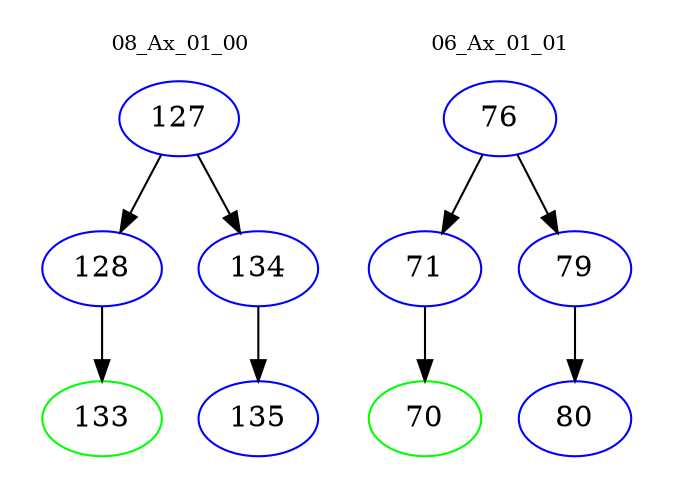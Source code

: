 digraph{
subgraph cluster_0 {
color = white
label = "08_Ax_01_00";
fontsize=10;
T0_127 [label="127", color="blue"]
T0_127 -> T0_128 [color="black"]
T0_128 [label="128", color="blue"]
T0_128 -> T0_133 [color="black"]
T0_133 [label="133", color="green"]
T0_127 -> T0_134 [color="black"]
T0_134 [label="134", color="blue"]
T0_134 -> T0_135 [color="black"]
T0_135 [label="135", color="blue"]
}
subgraph cluster_1 {
color = white
label = "06_Ax_01_01";
fontsize=10;
T1_76 [label="76", color="blue"]
T1_76 -> T1_71 [color="black"]
T1_71 [label="71", color="blue"]
T1_71 -> T1_70 [color="black"]
T1_70 [label="70", color="green"]
T1_76 -> T1_79 [color="black"]
T1_79 [label="79", color="blue"]
T1_79 -> T1_80 [color="black"]
T1_80 [label="80", color="blue"]
}
}
